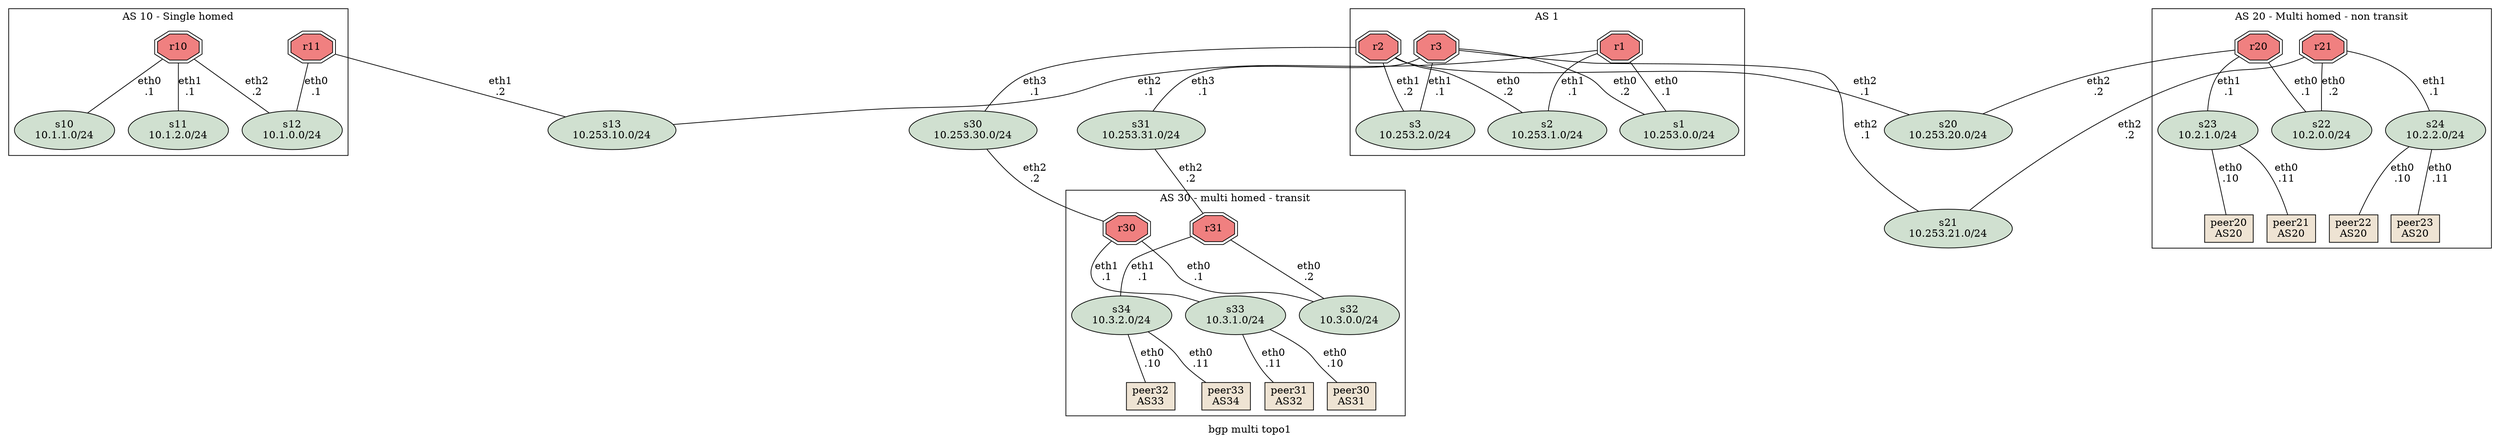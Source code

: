 ## Color coding:
#########################
##  Main FRR: #f08080  red
##  Switches: #d0e0d0  gray
##  RIP:      #19e3d9  Cyan
##  RIPng:    #fcb314  dark yellow
##  OSPFv2:   #32b835  Green
##  OSPFv3:   #19e3d9  Cyan
##  ISIS IPv4 #fcb314  dark yellow
##  ISIS IPv6 #9a81ec  purple
##  BGP IPv4  #eee3d3  beige
##  BGP IPv6  #fdff00  yellow
##### Colors (see http://www.color-hex.com/)

graph template {
	label="bgp multi topo1";

	# Routers
	r10 [ shape=doubleoctagon, label="r10", fillcolor="#f08080", style=filled ];
	r11 [ shape=doubleoctagon, label="r11", fillcolor="#f08080", style=filled ];

	r1 [ shape=doubleoctagon, label="r1", fillcolor="#f08080", style=filled ];
	r2 [ shape=doubleoctagon, label="r2", fillcolor="#f08080", style=filled ];
	r3 [ shape=doubleoctagon, label="r3", fillcolor="#f08080", style=filled ];

	r20 [ shape=doubleoctagon, label="r20", fillcolor="#f08080", style=filled ];
	r21 [ shape=doubleoctagon, label="r21", fillcolor="#f08080", style=filled ];

	r30 [ shape=doubleoctagon, label="r30", fillcolor="#f08080", style=filled ];
	r31 [ shape=doubleoctagon, label="r31", fillcolor="#f08080", style=filled ];

	# Switches
	s10 [ shape=oval, label="s10\n10.1.1.0/24", fillcolor="#d0e0d0", style=filled ];
	s11 [ shape=oval, label="s11\n10.1.2.0/24", fillcolor="#d0e0d0", style=filled ];
	s12 [ shape=oval, label="s12\n10.1.0.0/24", fillcolor="#d0e0d0", style=filled ];
	s13 [ shape=oval, label="s13\n10.253.10.0/24", fillcolor="#d0e0d0", style=filled ];

	s1 [ shape=oval, label="s1\n10.253.0.0/24", fillcolor="#d0e0d0", style=filled ];
	s2 [ shape=oval, label="s2\n10.253.1.0/24", fillcolor="#d0e0d0", style=filled ];
	s3 [ shape=oval, label="s3\n10.253.2.0/24", fillcolor="#d0e0d0", style=filled ];

	s20 [ shape=oval, label="s20\n10.253.20.0/24", fillcolor="#d0e0d0", style=filled ];
	s21 [ shape=oval, label="s21\n10.253.21.0/24", fillcolor="#d0e0d0", style=filled ];
	s22 [ shape=oval, label="s22\n10.2.0.0/24", fillcolor="#d0e0d0", style=filled ];
	s23 [ shape=oval, label="s23\n10.2.1.0/24", fillcolor="#d0e0d0", style=filled ];
	s24 [ shape=oval, label="s24\n10.2.2.0/24", fillcolor="#d0e0d0", style=filled ];

	s30 [ shape=oval, label="s30\n10.253.30.0/24", fillcolor="#d0e0d0", style=filled ];
	s31 [ shape=oval, label="s31\n10.253.31.0/24", fillcolor="#d0e0d0", style=filled ];
	s32 [ shape=oval, label="s32\n10.3.0.0/24", fillcolor="#d0e0d0", style=filled ];
	s33 [ shape=oval, label="s33\n10.3.1.0/24", fillcolor="#d0e0d0", style=filled ];
	s34 [ shape=oval, label="s34\n10.3.2.0/24", fillcolor="#d0e0d0", style=filled ];

  # Peers
  peer20 [ shape=rectangle, label="peer20\nAS20", fillcolor="#eee3d3", style=filled ];
  peer21 [ shape=rectangle, label="peer21\nAS20", fillcolor="#eee3d3", style=filled ];
  peer22 [ shape=rectangle, label="peer22\nAS20", fillcolor="#eee3d3", style=filled ];
  peer23 [ shape=rectangle, label="peer23\nAS20", fillcolor="#eee3d3", style=filled ];

  peer30 [ shape=rectangle, label="peer30\nAS31", fillcolor="#eee3d3", style=filled ];
  peer31 [ shape=rectangle, label="peer31\nAS32", fillcolor="#eee3d3", style=filled ];
  peer32 [ shape=rectangle, label="peer32\nAS33", fillcolor="#eee3d3", style=filled ];
  peer33 [ shape=rectangle, label="peer33\nAS34", fillcolor="#eee3d3", style=filled ];

	# Connections
  subgraph cluster10 {
    label="AS 10 - Single homed";
    shape=oval;

    r10 -- s10 [label="eth0\n.1"]; # internal network 1
    r10 -- s11 [label="eth1\n.1"]; # internal network 2
    r10 -- s12 [label="eth2\n.2"]; # bgp router

    r11 -- s12 [label="eth0\n.1"]; # internal network
  }
  subgraph cluster20 {
    label="AS 20 - Multi homed - non transit";
    shape=oval;

    r20 -- s22 [label="eth0\n.1"]; # ibgp: as 20
    r20 -- s23 [label="eth1\n.1"]; # internal network

    r21 -- s22 [label="eth0\n.2"]; # ibgp: as 20
    r21 -- s24 [label="eth1\n.1"]; # internal network

    peer20 -- s23 [label="eth0\n.10"];
    peer21 -- s23 [label="eth0\n.11"];
    peer22 -- s24 [label="eth0\n.10"];
    peer23 -- s24 [label="eth0\n.11"];

    {rank=same; r20 r21} --
      {rank=same; s22 s23 s24} --
      {rank=same; peer20 peer21 peer22 peer23} [style=invis];
  }
  subgraph cluster1 {
    label="AS 1";
    shape=oval;

    r1 -- s1 [label="eth0\n.1"]; # ibgp: as 1
    r1 -- s2 [label="eth1\n.1"]; # ibgp: as 1

    r2 -- s2 [label="eth0\n.2"]; # ibgp: as 1
    r2 -- s3 [label="eth1\n.2"]; # ibgp: as 1

    r3 -- s1 [label="eth0\n.2"]; # ibgp: as 1
    r3 -- s3 [label="eth1\n.1"]; # ibgp: as 1
  } --
  subgraph cluster30 {
    label="AS 30 - multi homed - transit";
    shape=oval;

    r30 -- s32 [label="eth0\n.1"]; # ibgp: as 30
    r30 -- s33 [label="eth1\n.1"]; # internal network

    r31 -- s32 [label="eth0\n.2"]; # ibgp: as 30
    r31 -- s34 [label="eth1\n.1"]; # internal network

    peer30 -- s33 [label="eth0\n.10"];
    peer31 -- s33 [label="eth0\n.11"];
    peer32 -- s34 [label="eth0\n.10"];
    peer33 -- s34 [label="eth0\n.11"];
    {rank=same; r30 r31} --
      {rank=same; s32 s33 s34} --
      {rank=same; peer30 peer31 peer32 peer33} [style=invis];
  } [style=invis];

  r1 -- s13 [label="eth2\n.1"]; # ebgp: as 10
  r2 -- s20 [label="eth2\n.1"]; # ebgp: as 20
  r3 -- s21 [label="eth2\n.1"]; # ebgp: as 20
  r2 -- s30 [label="eth3\n.1"]; # ebgp: as 30
  r3 -- s31 [label="eth3\n.1"]; # ebgp: as 30
  r11 -- s13 [label="eth1\n.2"]; # ebgp: as 1
  r20 -- s20 [label="eth2\n.2"]; # ebgp: as 1
  r21 -- s21 [label="eth2\n.2"]; # ebgp: as 1
  r30 -- s30 [label="eth2\n.2"]; # ebgp: as 1
  r31 -- s31 [label="eth2\n.2"]; # ebgp: as 1

  # Sort
  s20 -- s21 [style=invis];
  { rank=same; s30 s31 } -- r30 [style=invis];
}
